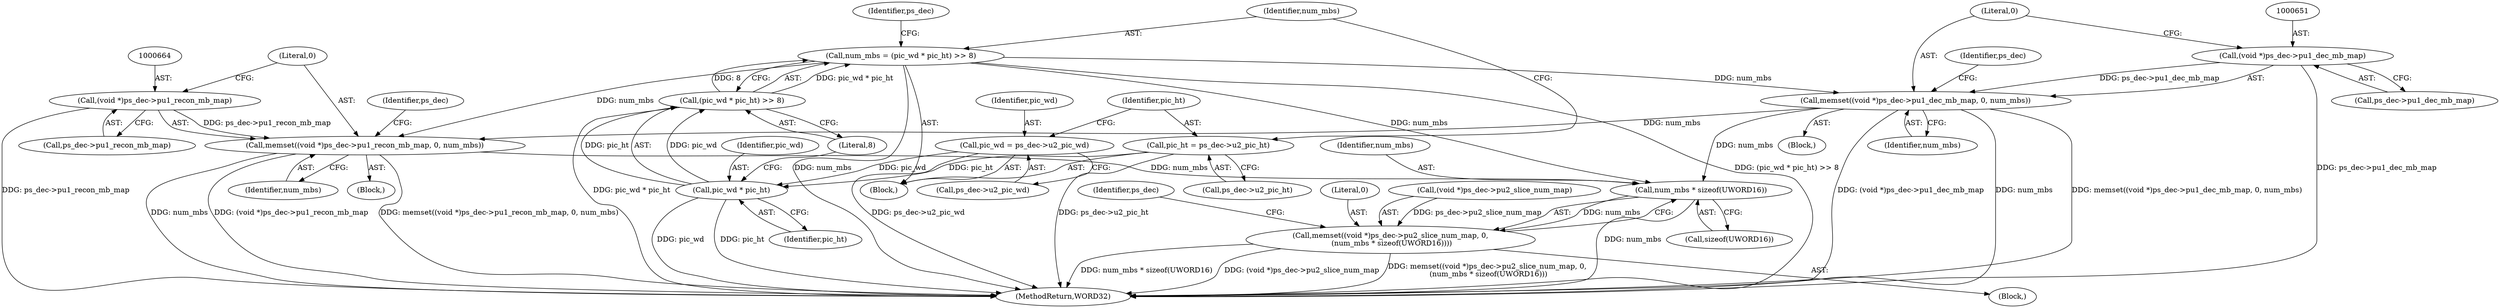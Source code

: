 digraph "0_Android_a78887bcffbc2995cf9ed72e0697acf560875e9e_3@API" {
"1000662" [label="(Call,memset((void *)ps_dec->pu1_recon_mb_map, 0, num_mbs))"];
"1000663" [label="(Call,(void *)ps_dec->pu1_recon_mb_map)"];
"1000637" [label="(Call,num_mbs = (pic_wd * pic_ht) >> 8)"];
"1000639" [label="(Call,(pic_wd * pic_ht) >> 8)"];
"1000640" [label="(Call,pic_wd * pic_ht)"];
"1000627" [label="(Call,pic_wd = ps_dec->u2_pic_wd)"];
"1000632" [label="(Call,pic_ht = ps_dec->u2_pic_ht)"];
"1000649" [label="(Call,memset((void *)ps_dec->pu1_dec_mb_map, 0, num_mbs))"];
"1000650" [label="(Call,(void *)ps_dec->pu1_dec_mb_map)"];
"1000682" [label="(Call,num_mbs * sizeof(UWORD16))"];
"1000675" [label="(Call,memset((void *)ps_dec->pu2_slice_num_map, 0,\n (num_mbs * sizeof(UWORD16))))"];
"1000676" [label="(Call,(void *)ps_dec->pu2_slice_num_map)"];
"1000656" [label="(Identifier,num_mbs)"];
"1000642" [label="(Identifier,pic_ht)"];
"1000638" [label="(Identifier,num_mbs)"];
"1000623" [label="(Block,)"];
"1002052" [label="(MethodReturn,WORD32)"];
"1000682" [label="(Call,num_mbs * sizeof(UWORD16))"];
"1000628" [label="(Identifier,pic_wd)"];
"1000639" [label="(Call,(pic_wd * pic_ht) >> 8)"];
"1000627" [label="(Call,pic_wd = ps_dec->u2_pic_wd)"];
"1000650" [label="(Call,(void *)ps_dec->pu1_dec_mb_map)"];
"1000688" [label="(Identifier,ps_dec)"];
"1000637" [label="(Call,num_mbs = (pic_wd * pic_ht) >> 8)"];
"1000649" [label="(Call,memset((void *)ps_dec->pu1_dec_mb_map, 0, num_mbs))"];
"1000672" [label="(Identifier,ps_dec)"];
"1000629" [label="(Call,ps_dec->u2_pic_wd)"];
"1000648" [label="(Block,)"];
"1000640" [label="(Call,pic_wd * pic_ht)"];
"1000641" [label="(Identifier,pic_wd)"];
"1000634" [label="(Call,ps_dec->u2_pic_ht)"];
"1000633" [label="(Identifier,pic_ht)"];
"1000655" [label="(Literal,0)"];
"1000646" [label="(Identifier,ps_dec)"];
"1000632" [label="(Call,pic_ht = ps_dec->u2_pic_ht)"];
"1000675" [label="(Call,memset((void *)ps_dec->pu2_slice_num_map, 0,\n (num_mbs * sizeof(UWORD16))))"];
"1000681" [label="(Literal,0)"];
"1000643" [label="(Literal,8)"];
"1000669" [label="(Identifier,num_mbs)"];
"1000663" [label="(Call,(void *)ps_dec->pu1_recon_mb_map)"];
"1000684" [label="(Call,sizeof(UWORD16))"];
"1000652" [label="(Call,ps_dec->pu1_dec_mb_map)"];
"1000683" [label="(Identifier,num_mbs)"];
"1000659" [label="(Identifier,ps_dec)"];
"1000668" [label="(Literal,0)"];
"1000661" [label="(Block,)"];
"1000665" [label="(Call,ps_dec->pu1_recon_mb_map)"];
"1000674" [label="(Block,)"];
"1000662" [label="(Call,memset((void *)ps_dec->pu1_recon_mb_map, 0, num_mbs))"];
"1000662" -> "1000661"  [label="AST: "];
"1000662" -> "1000669"  [label="CFG: "];
"1000663" -> "1000662"  [label="AST: "];
"1000668" -> "1000662"  [label="AST: "];
"1000669" -> "1000662"  [label="AST: "];
"1000672" -> "1000662"  [label="CFG: "];
"1000662" -> "1002052"  [label="DDG: (void *)ps_dec->pu1_recon_mb_map"];
"1000662" -> "1002052"  [label="DDG: memset((void *)ps_dec->pu1_recon_mb_map, 0, num_mbs)"];
"1000662" -> "1002052"  [label="DDG: num_mbs"];
"1000663" -> "1000662"  [label="DDG: ps_dec->pu1_recon_mb_map"];
"1000637" -> "1000662"  [label="DDG: num_mbs"];
"1000649" -> "1000662"  [label="DDG: num_mbs"];
"1000662" -> "1000682"  [label="DDG: num_mbs"];
"1000663" -> "1000665"  [label="CFG: "];
"1000664" -> "1000663"  [label="AST: "];
"1000665" -> "1000663"  [label="AST: "];
"1000668" -> "1000663"  [label="CFG: "];
"1000663" -> "1002052"  [label="DDG: ps_dec->pu1_recon_mb_map"];
"1000637" -> "1000623"  [label="AST: "];
"1000637" -> "1000639"  [label="CFG: "];
"1000638" -> "1000637"  [label="AST: "];
"1000639" -> "1000637"  [label="AST: "];
"1000646" -> "1000637"  [label="CFG: "];
"1000637" -> "1002052"  [label="DDG: num_mbs"];
"1000637" -> "1002052"  [label="DDG: (pic_wd * pic_ht) >> 8"];
"1000639" -> "1000637"  [label="DDG: pic_wd * pic_ht"];
"1000639" -> "1000637"  [label="DDG: 8"];
"1000637" -> "1000649"  [label="DDG: num_mbs"];
"1000637" -> "1000682"  [label="DDG: num_mbs"];
"1000639" -> "1000643"  [label="CFG: "];
"1000640" -> "1000639"  [label="AST: "];
"1000643" -> "1000639"  [label="AST: "];
"1000639" -> "1002052"  [label="DDG: pic_wd * pic_ht"];
"1000640" -> "1000639"  [label="DDG: pic_wd"];
"1000640" -> "1000639"  [label="DDG: pic_ht"];
"1000640" -> "1000642"  [label="CFG: "];
"1000641" -> "1000640"  [label="AST: "];
"1000642" -> "1000640"  [label="AST: "];
"1000643" -> "1000640"  [label="CFG: "];
"1000640" -> "1002052"  [label="DDG: pic_wd"];
"1000640" -> "1002052"  [label="DDG: pic_ht"];
"1000627" -> "1000640"  [label="DDG: pic_wd"];
"1000632" -> "1000640"  [label="DDG: pic_ht"];
"1000627" -> "1000623"  [label="AST: "];
"1000627" -> "1000629"  [label="CFG: "];
"1000628" -> "1000627"  [label="AST: "];
"1000629" -> "1000627"  [label="AST: "];
"1000633" -> "1000627"  [label="CFG: "];
"1000627" -> "1002052"  [label="DDG: ps_dec->u2_pic_wd"];
"1000632" -> "1000623"  [label="AST: "];
"1000632" -> "1000634"  [label="CFG: "];
"1000633" -> "1000632"  [label="AST: "];
"1000634" -> "1000632"  [label="AST: "];
"1000638" -> "1000632"  [label="CFG: "];
"1000632" -> "1002052"  [label="DDG: ps_dec->u2_pic_ht"];
"1000649" -> "1000648"  [label="AST: "];
"1000649" -> "1000656"  [label="CFG: "];
"1000650" -> "1000649"  [label="AST: "];
"1000655" -> "1000649"  [label="AST: "];
"1000656" -> "1000649"  [label="AST: "];
"1000659" -> "1000649"  [label="CFG: "];
"1000649" -> "1002052"  [label="DDG: (void *)ps_dec->pu1_dec_mb_map"];
"1000649" -> "1002052"  [label="DDG: num_mbs"];
"1000649" -> "1002052"  [label="DDG: memset((void *)ps_dec->pu1_dec_mb_map, 0, num_mbs)"];
"1000650" -> "1000649"  [label="DDG: ps_dec->pu1_dec_mb_map"];
"1000649" -> "1000682"  [label="DDG: num_mbs"];
"1000650" -> "1000652"  [label="CFG: "];
"1000651" -> "1000650"  [label="AST: "];
"1000652" -> "1000650"  [label="AST: "];
"1000655" -> "1000650"  [label="CFG: "];
"1000650" -> "1002052"  [label="DDG: ps_dec->pu1_dec_mb_map"];
"1000682" -> "1000675"  [label="AST: "];
"1000682" -> "1000684"  [label="CFG: "];
"1000683" -> "1000682"  [label="AST: "];
"1000684" -> "1000682"  [label="AST: "];
"1000675" -> "1000682"  [label="CFG: "];
"1000682" -> "1002052"  [label="DDG: num_mbs"];
"1000682" -> "1000675"  [label="DDG: num_mbs"];
"1000675" -> "1000674"  [label="AST: "];
"1000676" -> "1000675"  [label="AST: "];
"1000681" -> "1000675"  [label="AST: "];
"1000688" -> "1000675"  [label="CFG: "];
"1000675" -> "1002052"  [label="DDG: num_mbs * sizeof(UWORD16)"];
"1000675" -> "1002052"  [label="DDG: (void *)ps_dec->pu2_slice_num_map"];
"1000675" -> "1002052"  [label="DDG: memset((void *)ps_dec->pu2_slice_num_map, 0,\n (num_mbs * sizeof(UWORD16)))"];
"1000676" -> "1000675"  [label="DDG: ps_dec->pu2_slice_num_map"];
}
